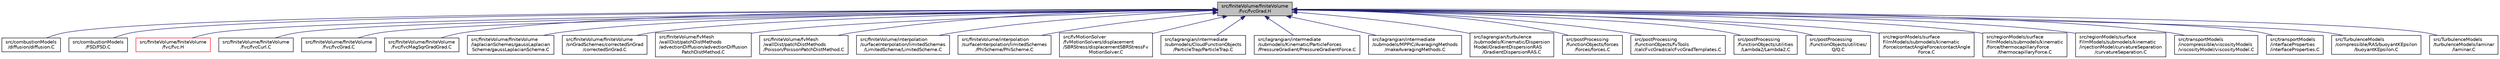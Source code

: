 digraph "src/finiteVolume/finiteVolume/fvc/fvcGrad.H"
{
  bgcolor="transparent";
  edge [fontname="Helvetica",fontsize="10",labelfontname="Helvetica",labelfontsize="10"];
  node [fontname="Helvetica",fontsize="10",shape=record];
  Node1 [label="src/finiteVolume/finiteVolume\l/fvc/fvcGrad.H",height=0.2,width=0.4,color="black", fillcolor="grey75", style="filled", fontcolor="black"];
  Node1 -> Node2 [dir="back",color="midnightblue",fontsize="10",style="solid",fontname="Helvetica"];
  Node2 [label="src/combustionModels\l/diffusion/diffusion.C",height=0.2,width=0.4,color="black",URL="$a04632.html"];
  Node1 -> Node3 [dir="back",color="midnightblue",fontsize="10",style="solid",fontname="Helvetica"];
  Node3 [label="src/combustionModels\l/FSD/FSD.C",height=0.2,width=0.4,color="black",URL="$a04635.html"];
  Node1 -> Node4 [dir="back",color="midnightblue",fontsize="10",style="solid",fontname="Helvetica"];
  Node4 [label="src/finiteVolume/finiteVolume\l/fvc/fvc.H",height=0.2,width=0.4,color="red",URL="$a05668.html"];
  Node1 -> Node5 [dir="back",color="midnightblue",fontsize="10",style="solid",fontname="Helvetica"];
  Node5 [label="src/finiteVolume/finiteVolume\l/fvc/fvcCurl.C",height=0.2,width=0.4,color="black",URL="$a05673.html"];
  Node1 -> Node6 [dir="back",color="midnightblue",fontsize="10",style="solid",fontname="Helvetica"];
  Node6 [label="src/finiteVolume/finiteVolume\l/fvc/fvcGrad.C",height=0.2,width=0.4,color="black",URL="$a05685.html"];
  Node1 -> Node7 [dir="back",color="midnightblue",fontsize="10",style="solid",fontname="Helvetica"];
  Node7 [label="src/finiteVolume/finiteVolume\l/fvc/fvcMagSqrGradGrad.C",height=0.2,width=0.4,color="black",URL="$a05689.html"];
  Node1 -> Node8 [dir="back",color="midnightblue",fontsize="10",style="solid",fontname="Helvetica"];
  Node8 [label="src/finiteVolume/finiteVolume\l/laplacianSchemes/gaussLaplacian\lScheme/gaussLaplacianScheme.C",height=0.2,width=0.4,color="black",URL="$a05754.html"];
  Node1 -> Node9 [dir="back",color="midnightblue",fontsize="10",style="solid",fontname="Helvetica"];
  Node9 [label="src/finiteVolume/finiteVolume\l/snGradSchemes/correctedSnGrad\l/correctedSnGrad.C",height=0.2,width=0.4,color="black",URL="$a05763.html"];
  Node1 -> Node10 [dir="back",color="midnightblue",fontsize="10",style="solid",fontname="Helvetica"];
  Node10 [label="src/finiteVolume/fvMesh\l/wallDist/patchDistMethods\l/advectionDiffusion/advectionDiffusion\lPatchDistMethod.C",height=0.2,width=0.4,color="black",URL="$a05935.html"];
  Node1 -> Node11 [dir="back",color="midnightblue",fontsize="10",style="solid",fontname="Helvetica"];
  Node11 [label="src/finiteVolume/fvMesh\l/wallDist/patchDistMethods\l/Poisson/PoissonPatchDistMethod.C",height=0.2,width=0.4,color="black",URL="$a05944.html"];
  Node1 -> Node12 [dir="back",color="midnightblue",fontsize="10",style="solid",fontname="Helvetica"];
  Node12 [label="src/finiteVolume/interpolation\l/surfaceInterpolation/limitedSchemes\l/LimitedScheme/LimitedScheme.C",height=0.2,width=0.4,color="black",URL="$a06011.html"];
  Node1 -> Node13 [dir="back",color="midnightblue",fontsize="10",style="solid",fontname="Helvetica"];
  Node13 [label="src/finiteVolume/interpolation\l/surfaceInterpolation/limitedSchemes\l/PhiScheme/PhiScheme.C",height=0.2,width=0.4,color="black",URL="$a06030.html"];
  Node1 -> Node14 [dir="back",color="midnightblue",fontsize="10",style="solid",fontname="Helvetica"];
  Node14 [label="src/fvMotionSolver\l/fvMotionSolvers/displacement\l/SBRStress/displacementSBRStressFv\lMotionSolver.C",height=0.2,width=0.4,color="black",URL="$a06178.html"];
  Node1 -> Node15 [dir="back",color="midnightblue",fontsize="10",style="solid",fontname="Helvetica"];
  Node15 [label="src/lagrangian/intermediate\l/submodels/CloudFunctionObjects\l/ParticleTrap/ParticleTrap.C",height=0.2,width=0.4,color="black",URL="$a06599.html"];
  Node1 -> Node16 [dir="back",color="midnightblue",fontsize="10",style="solid",fontname="Helvetica"];
  Node16 [label="src/lagrangian/intermediate\l/submodels/Kinematic/ParticleForces\l/PressureGradient/PressureGradientForce.C",height=0.2,width=0.4,color="black",URL="$a06706.html"];
  Node1 -> Node17 [dir="back",color="midnightblue",fontsize="10",style="solid",fontname="Helvetica"];
  Node17 [label="src/lagrangian/intermediate\l/submodels/MPPIC/AveragingMethods\l/makeAveragingMethods.C",height=0.2,width=0.4,color="black",URL="$a06748.html"];
  Node1 -> Node18 [dir="back",color="midnightblue",fontsize="10",style="solid",fontname="Helvetica"];
  Node18 [label="src/lagrangian/turbulence\l/submodels/Kinematic/Dispersion\lModel/GradientDispersionRAS\l/GradientDispersionRAS.C",height=0.2,width=0.4,color="black",URL="$a07015.html"];
  Node1 -> Node19 [dir="back",color="midnightblue",fontsize="10",style="solid",fontname="Helvetica"];
  Node19 [label="src/postProcessing\l/functionObjects/forces\l/forces/forces.C",height=0.2,width=0.4,color="black",URL="$a09275.html"];
  Node1 -> Node20 [dir="back",color="midnightblue",fontsize="10",style="solid",fontname="Helvetica"];
  Node20 [label="src/postProcessing\l/functionObjects/fvTools\l/calcFvcGrad/calcFvcGradTemplates.C",height=0.2,width=0.4,color="black",URL="$a09291.html"];
  Node1 -> Node21 [dir="back",color="midnightblue",fontsize="10",style="solid",fontname="Helvetica"];
  Node21 [label="src/postProcessing\l/functionObjects/utilities\l/Lambda2/Lambda2.C",height=0.2,width=0.4,color="black",URL="$a09351.html"];
  Node1 -> Node22 [dir="back",color="midnightblue",fontsize="10",style="solid",fontname="Helvetica"];
  Node22 [label="src/postProcessing\l/functionObjects/utilities/\lQ/Q.C",height=0.2,width=0.4,color="black",URL="$a09367.html"];
  Node1 -> Node23 [dir="back",color="midnightblue",fontsize="10",style="solid",fontname="Helvetica"];
  Node23 [label="src/regionModels/surface\lFilmModels/submodels/kinematic\l/force/contactAngleForce/contactAngle\lForce.C",height=0.2,width=0.4,color="black",URL="$a09513.html"];
  Node1 -> Node24 [dir="back",color="midnightblue",fontsize="10",style="solid",fontname="Helvetica"];
  Node24 [label="src/regionModels/surface\lFilmModels/submodels/kinematic\l/force/thermocapillaryForce\l/thermocapillaryForce.C",height=0.2,width=0.4,color="black",URL="$a09520.html"];
  Node1 -> Node25 [dir="back",color="midnightblue",fontsize="10",style="solid",fontname="Helvetica"];
  Node25 [label="src/regionModels/surface\lFilmModels/submodels/kinematic\l/injectionModel/curvatureSeparation\l/curvatureSeparation.C",height=0.2,width=0.4,color="black",URL="$a09522.html"];
  Node1 -> Node26 [dir="back",color="midnightblue",fontsize="10",style="solid",fontname="Helvetica"];
  Node26 [label="src/transportModels\l/incompressible/viscosityModels\l/viscosityModel/viscosityModel.C",height=0.2,width=0.4,color="black",URL="$a10426.html"];
  Node1 -> Node27 [dir="back",color="midnightblue",fontsize="10",style="solid",fontname="Helvetica"];
  Node27 [label="src/transportModels\l/interfaceProperties\l/interfaceProperties.C",height=0.2,width=0.4,color="black",URL="$a10435.html"];
  Node1 -> Node28 [dir="back",color="midnightblue",fontsize="10",style="solid",fontname="Helvetica"];
  Node28 [label="src/TurbulenceModels\l/compressible/RAS/buoyantKEpsilon\l/buoyantKEpsilon.C",height=0.2,width=0.4,color="black",URL="$a10510.html"];
  Node1 -> Node29 [dir="back",color="midnightblue",fontsize="10",style="solid",fontname="Helvetica"];
  Node29 [label="src/TurbulenceModels\l/turbulenceModels/laminar\l/laminar.C",height=0.2,width=0.4,color="black",URL="$a04650.html"];
}

